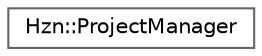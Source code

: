 digraph "Graphical Class Hierarchy"
{
 // LATEX_PDF_SIZE
  bgcolor="transparent";
  edge [fontname=Helvetica,fontsize=10,labelfontname=Helvetica,labelfontsize=10];
  node [fontname=Helvetica,fontsize=10,shape=box,height=0.2,width=0.4];
  rankdir="LR";
  Node0 [label="Hzn::ProjectManager",height=0.2,width=0.4,color="grey40", fillcolor="white", style="filled",URL="$class_hzn_1_1_project_manager.html",tooltip=" "];
}
